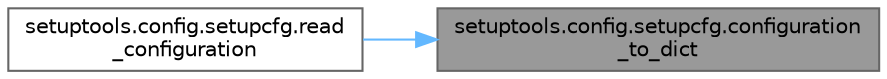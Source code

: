 digraph "setuptools.config.setupcfg.configuration_to_dict"
{
 // LATEX_PDF_SIZE
  bgcolor="transparent";
  edge [fontname=Helvetica,fontsize=10,labelfontname=Helvetica,labelfontsize=10];
  node [fontname=Helvetica,fontsize=10,shape=box,height=0.2,width=0.4];
  rankdir="RL";
  Node1 [id="Node000001",label="setuptools.config.setupcfg.configuration\l_to_dict",height=0.2,width=0.4,color="gray40", fillcolor="grey60", style="filled", fontcolor="black",tooltip=" "];
  Node1 -> Node2 [id="edge1_Node000001_Node000002",dir="back",color="steelblue1",style="solid",tooltip=" "];
  Node2 [id="Node000002",label="setuptools.config.setupcfg.read\l_configuration",height=0.2,width=0.4,color="grey40", fillcolor="white", style="filled",URL="$namespacesetuptools_1_1config_1_1setupcfg.html#a2ae6310fa08d2257944b8ab01297910d",tooltip=" "];
}

